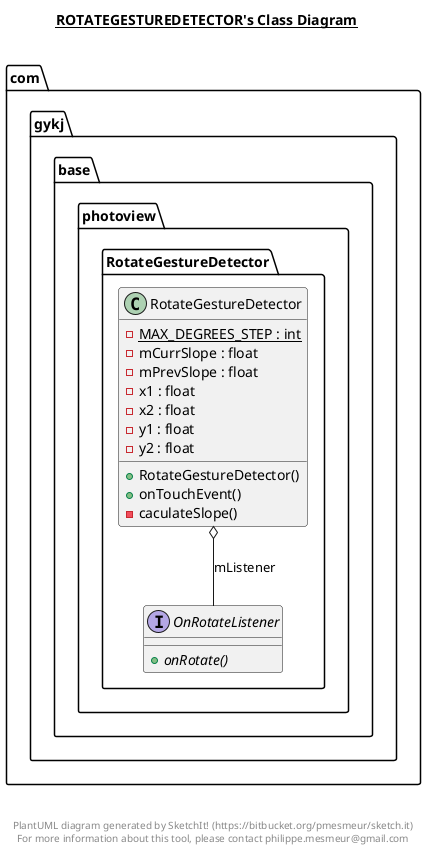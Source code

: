 @startuml

title __ROTATEGESTUREDETECTOR's Class Diagram__\n

  namespace com.gykj.base.photoview {
    namespace RotateGestureDetector {
      interface com.gykj.base.photoview.RotateGestureDetector.OnRotateListener {
          {abstract} + onRotate()
      }
    }
  }
  

  namespace com.gykj.base.photoview {
    namespace RotateGestureDetector {
      class com.gykj.base.photoview.RotateGestureDetector.RotateGestureDetector {
          {static} - MAX_DEGREES_STEP : int
          - mCurrSlope : float
          - mPrevSlope : float
          - x1 : float
          - x2 : float
          - y1 : float
          - y2 : float
          + RotateGestureDetector()
          + onTouchEvent()
          - caculateSlope()
      }
    }
  }
  

  com.gykj.base.photoview.RotateGestureDetector.RotateGestureDetector o-- com.gykj.base.photoview.RotateGestureDetector.OnRotateListener : mListener


right footer


PlantUML diagram generated by SketchIt! (https://bitbucket.org/pmesmeur/sketch.it)
For more information about this tool, please contact philippe.mesmeur@gmail.com
endfooter

@enduml
